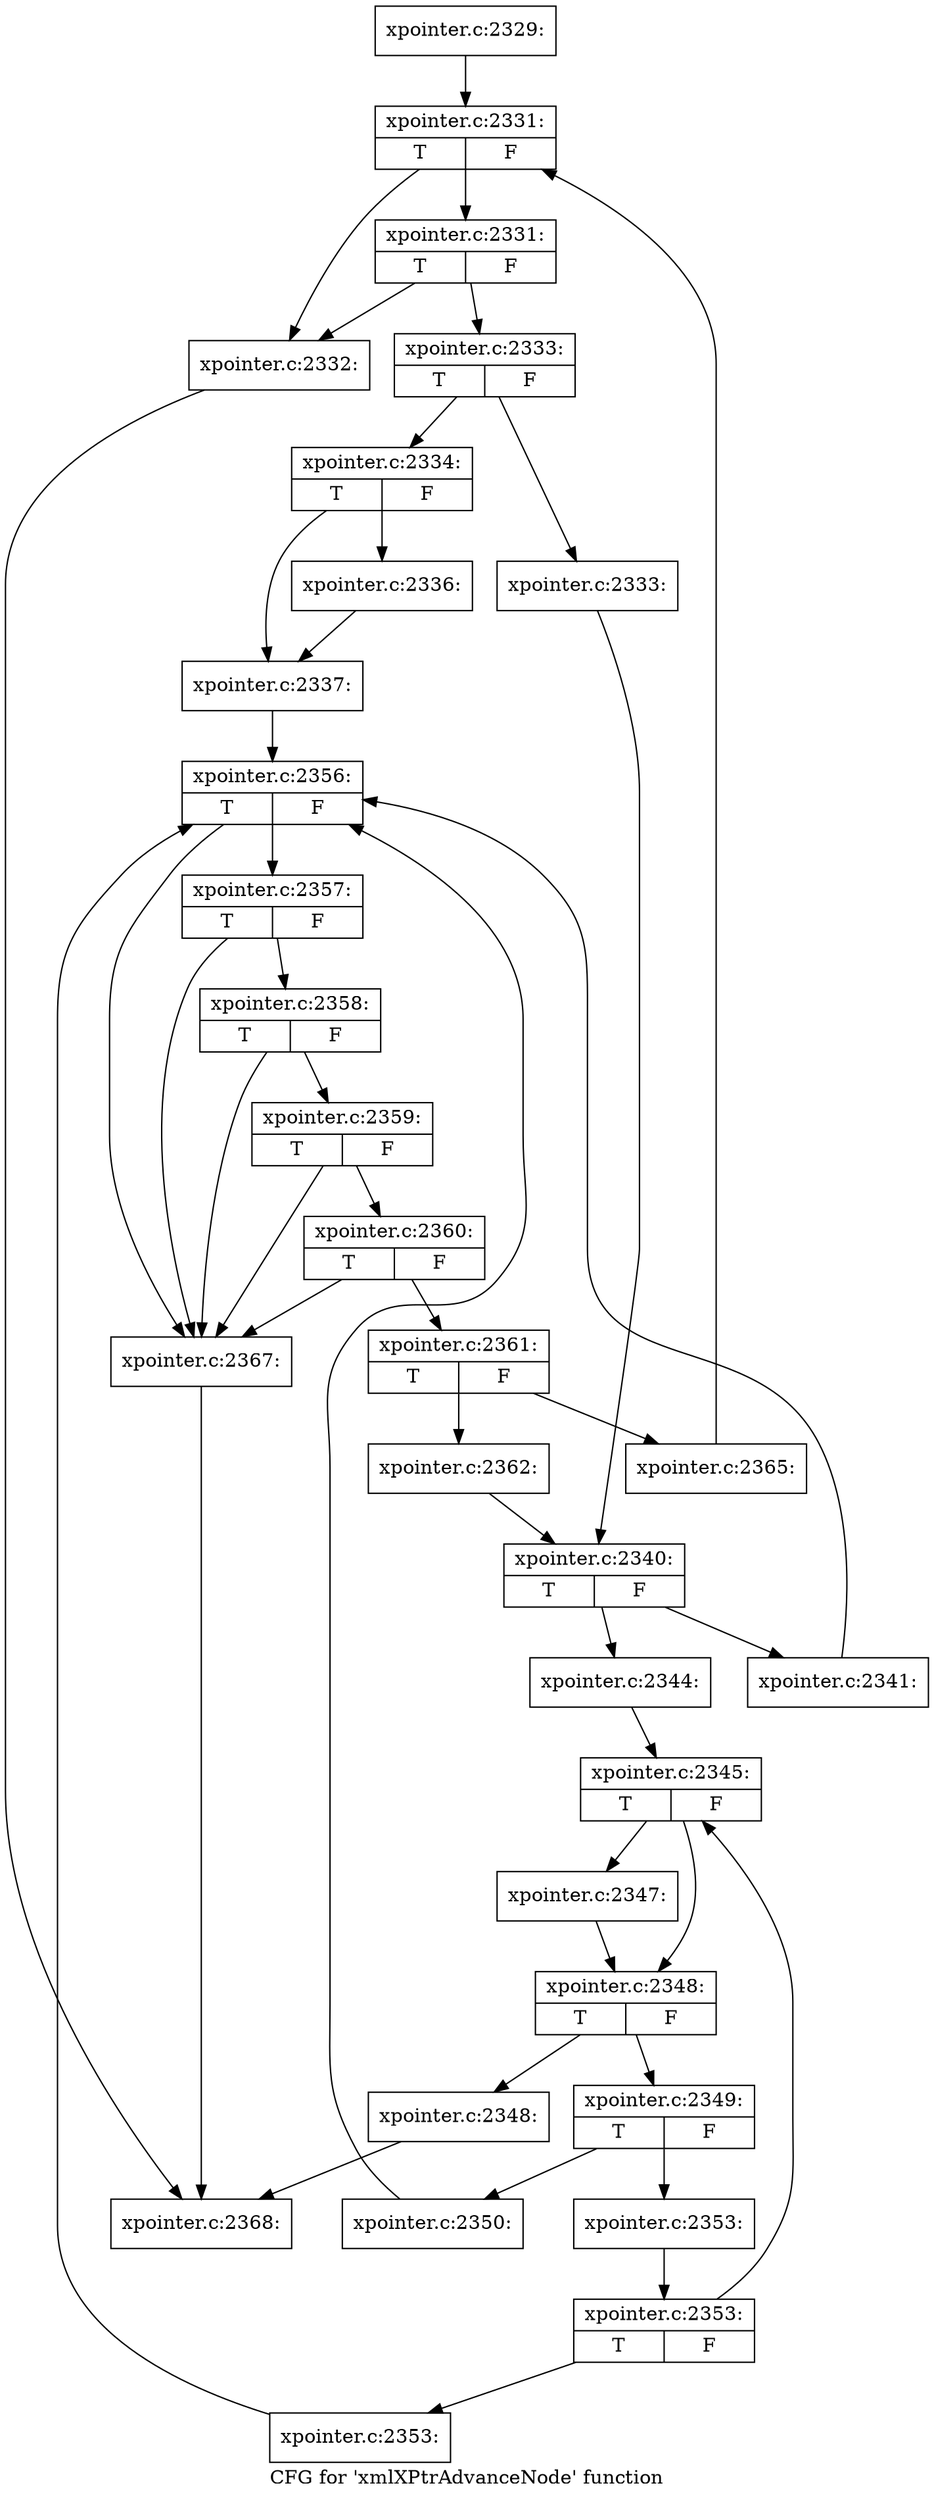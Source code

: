 digraph "CFG for 'xmlXPtrAdvanceNode' function" {
	label="CFG for 'xmlXPtrAdvanceNode' function";

	Node0x5187d70 [shape=record,label="{xpointer.c:2329:}"];
	Node0x5187d70 -> Node0x51855a0;
	Node0x51855a0 [shape=record,label="{xpointer.c:2331:|{<s0>T|<s1>F}}"];
	Node0x51855a0 -> Node0x51856b0;
	Node0x51855a0 -> Node0x5185750;
	Node0x5185750 [shape=record,label="{xpointer.c:2331:|{<s0>T|<s1>F}}"];
	Node0x5185750 -> Node0x51856b0;
	Node0x5185750 -> Node0x5185700;
	Node0x51856b0 [shape=record,label="{xpointer.c:2332:}"];
	Node0x51856b0 -> Node0x5190e70;
	Node0x5185700 [shape=record,label="{xpointer.c:2333:|{<s0>T|<s1>F}}"];
	Node0x5185700 -> Node0x5192730;
	Node0x5185700 -> Node0x5192780;
	Node0x5192730 [shape=record,label="{xpointer.c:2334:|{<s0>T|<s1>F}}"];
	Node0x5192730 -> Node0x5192eb0;
	Node0x5192730 -> Node0x5192f00;
	Node0x5192eb0 [shape=record,label="{xpointer.c:2336:}"];
	Node0x5192eb0 -> Node0x5192f00;
	Node0x5192f00 [shape=record,label="{xpointer.c:2337:}"];
	Node0x5192f00 -> Node0x51934c0;
	Node0x5192780 [shape=record,label="{xpointer.c:2333:}"];
	Node0x5192780 -> Node0x5193600;
	Node0x5193600 [shape=record,label="{xpointer.c:2340:|{<s0>T|<s1>F}}"];
	Node0x5193600 -> Node0x5193750;
	Node0x5193600 -> Node0x51937a0;
	Node0x5193750 [shape=record,label="{xpointer.c:2341:}"];
	Node0x5193750 -> Node0x51934c0;
	Node0x51937a0 [shape=record,label="{xpointer.c:2344:}"];
	Node0x51937a0 -> Node0x5194020;
	Node0x5194020 [shape=record,label="{xpointer.c:2345:|{<s0>T|<s1>F}}"];
	Node0x5194020 -> Node0x5194570;
	Node0x5194020 -> Node0x51945c0;
	Node0x5194570 [shape=record,label="{xpointer.c:2347:}"];
	Node0x5194570 -> Node0x51945c0;
	Node0x51945c0 [shape=record,label="{xpointer.c:2348:|{<s0>T|<s1>F}}"];
	Node0x51945c0 -> Node0x5194b40;
	Node0x51945c0 -> Node0x5194b90;
	Node0x5194b40 [shape=record,label="{xpointer.c:2348:}"];
	Node0x5194b40 -> Node0x5190e70;
	Node0x5194b90 [shape=record,label="{xpointer.c:2349:|{<s0>T|<s1>F}}"];
	Node0x5194b90 -> Node0x5194ff0;
	Node0x5194b90 -> Node0x5195040;
	Node0x5194ff0 [shape=record,label="{xpointer.c:2350:}"];
	Node0x5194ff0 -> Node0x51934c0;
	Node0x5195040 [shape=record,label="{xpointer.c:2353:}"];
	Node0x5195040 -> Node0x5193fd0;
	Node0x5193fd0 [shape=record,label="{xpointer.c:2353:|{<s0>T|<s1>F}}"];
	Node0x5193fd0 -> Node0x5194020;
	Node0x5193fd0 -> Node0x5193f80;
	Node0x5193f80 [shape=record,label="{xpointer.c:2353:}"];
	Node0x5193f80 -> Node0x51934c0;
	Node0x51934c0 [shape=record,label="{xpointer.c:2356:|{<s0>T|<s1>F}}"];
	Node0x51934c0 -> Node0x5195dd0;
	Node0x51934c0 -> Node0x5195c00;
	Node0x5195dd0 [shape=record,label="{xpointer.c:2357:|{<s0>T|<s1>F}}"];
	Node0x5195dd0 -> Node0x5195d50;
	Node0x5195dd0 -> Node0x5195c00;
	Node0x5195d50 [shape=record,label="{xpointer.c:2358:|{<s0>T|<s1>F}}"];
	Node0x5195d50 -> Node0x5195cd0;
	Node0x5195d50 -> Node0x5195c00;
	Node0x5195cd0 [shape=record,label="{xpointer.c:2359:|{<s0>T|<s1>F}}"];
	Node0x5195cd0 -> Node0x5195c50;
	Node0x5195cd0 -> Node0x5195c00;
	Node0x5195c50 [shape=record,label="{xpointer.c:2360:|{<s0>T|<s1>F}}"];
	Node0x5195c50 -> Node0x5195bb0;
	Node0x5195c50 -> Node0x5195c00;
	Node0x5195bb0 [shape=record,label="{xpointer.c:2361:|{<s0>T|<s1>F}}"];
	Node0x5195bb0 -> Node0x5196fb0;
	Node0x5195bb0 -> Node0x5197000;
	Node0x5196fb0 [shape=record,label="{xpointer.c:2362:}"];
	Node0x5196fb0 -> Node0x5193600;
	Node0x5197000 [shape=record,label="{xpointer.c:2365:}"];
	Node0x5197000 -> Node0x51855a0;
	Node0x5195c00 [shape=record,label="{xpointer.c:2367:}"];
	Node0x5195c00 -> Node0x5190e70;
	Node0x5190e70 [shape=record,label="{xpointer.c:2368:}"];
}
